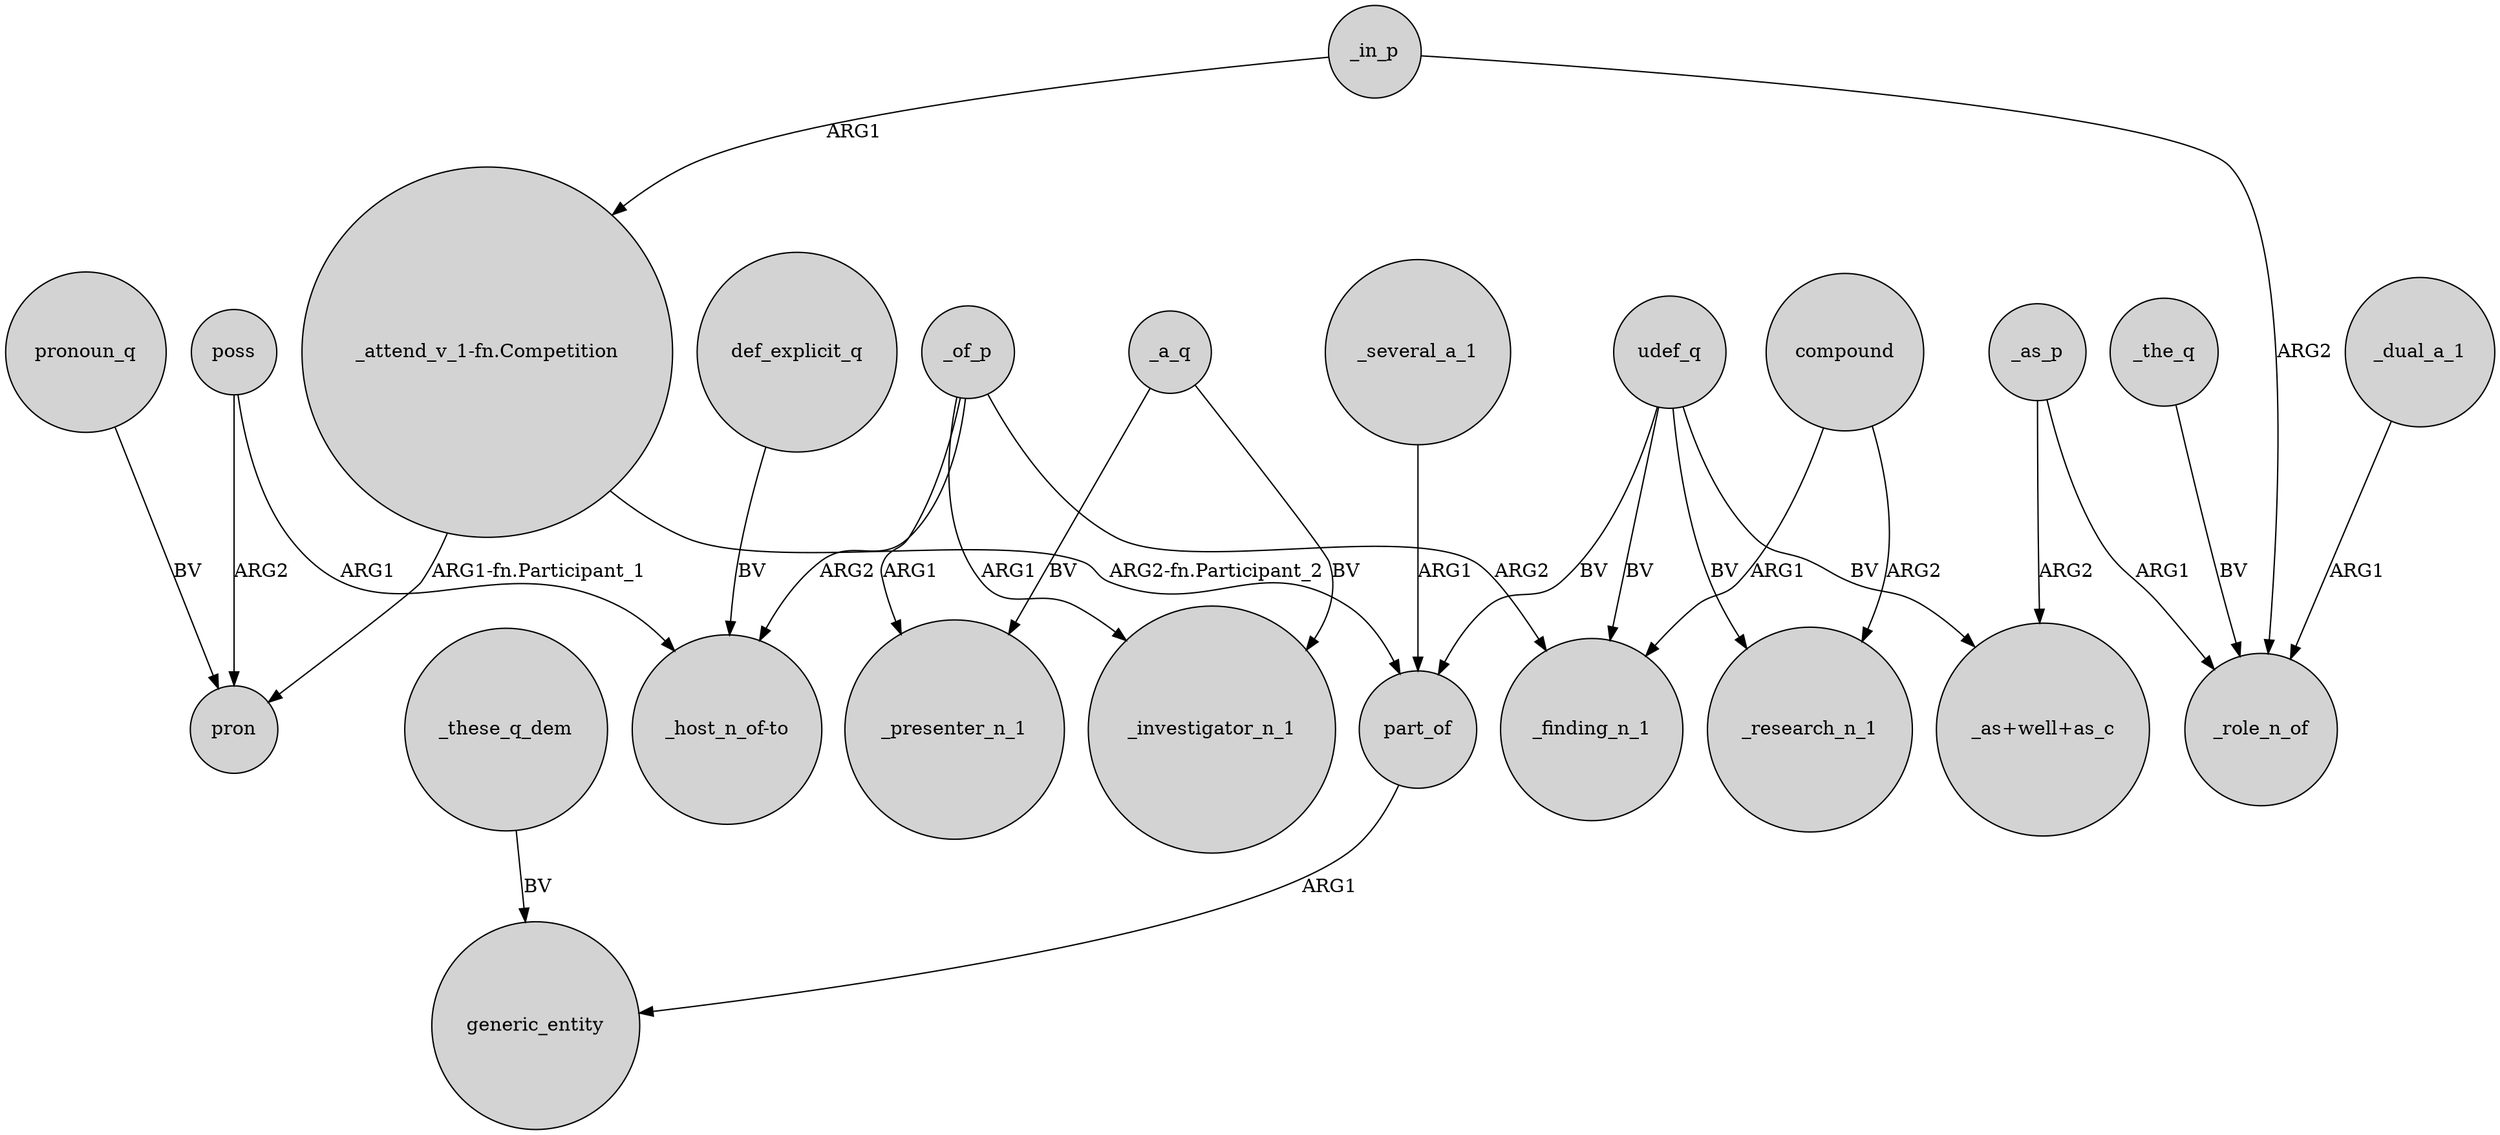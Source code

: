 digraph {
	node [shape=circle style=filled]
	_several_a_1 -> part_of [label=ARG1]
	_the_q -> _role_n_of [label=BV]
	_in_p -> "_attend_v_1-fn.Competition" [label=ARG1]
	udef_q -> part_of [label=BV]
	_of_p -> _presenter_n_1 [label=ARG1]
	def_explicit_q -> "_host_n_of-to" [label=BV]
	_of_p -> "_host_n_of-to" [label=ARG2]
	_dual_a_1 -> _role_n_of [label=ARG1]
	compound -> _research_n_1 [label=ARG2]
	_a_q -> _investigator_n_1 [label=BV]
	pronoun_q -> pron [label=BV]
	_of_p -> _finding_n_1 [label=ARG2]
	poss -> pron [label=ARG2]
	udef_q -> _finding_n_1 [label=BV]
	"_attend_v_1-fn.Competition" -> pron [label="ARG1-fn.Participant_1"]
	_as_p -> _role_n_of [label=ARG1]
	_these_q_dem -> generic_entity [label=BV]
	udef_q -> "_as+well+as_c" [label=BV]
	udef_q -> _research_n_1 [label=BV]
	_of_p -> _investigator_n_1 [label=ARG1]
	compound -> _finding_n_1 [label=ARG1]
	_a_q -> _presenter_n_1 [label=BV]
	"_attend_v_1-fn.Competition" -> part_of [label="ARG2-fn.Participant_2"]
	part_of -> generic_entity [label=ARG1]
	_as_p -> "_as+well+as_c" [label=ARG2]
	poss -> "_host_n_of-to" [label=ARG1]
	_in_p -> _role_n_of [label=ARG2]
}
